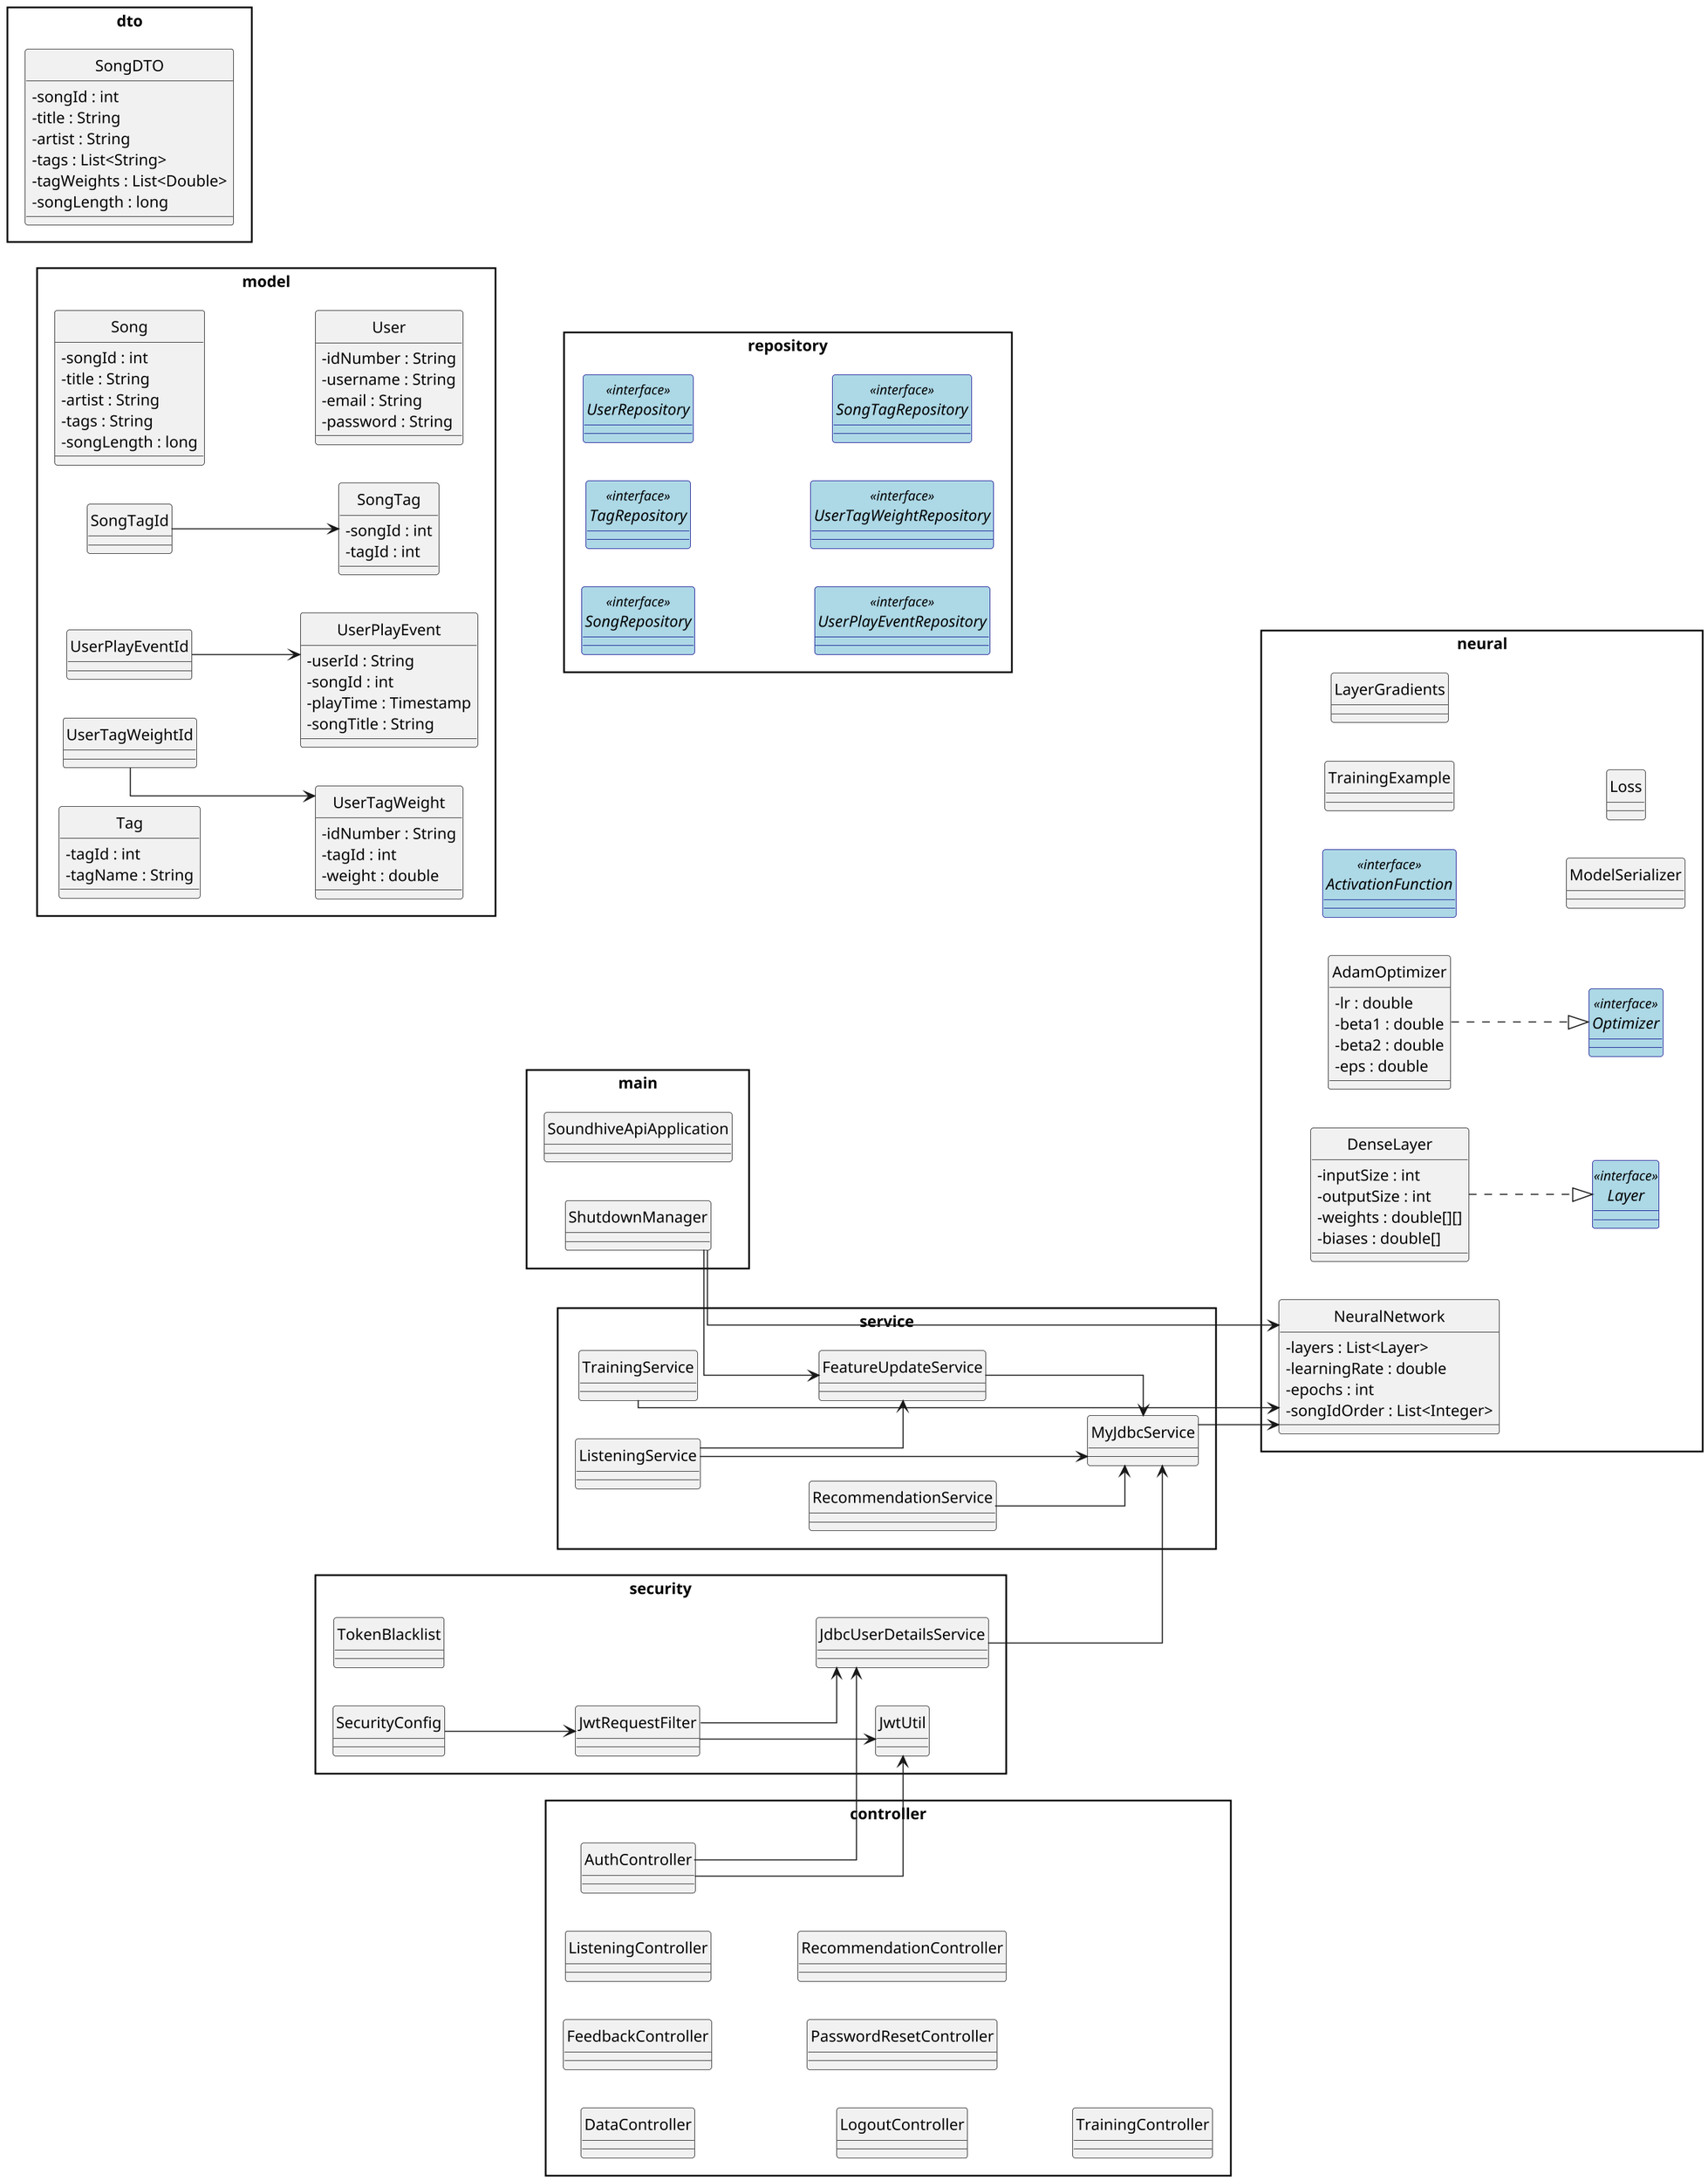 @startuml class-diagram
skinparam style strictuml
skinparam classAttributeIconSize 0
skinparam packageStyle rect
skinparam componentStyle uml2
skinparam dpi 150
skinparam shadowing false
skinparam linetype ortho
left to right direction

' Icons & Colors
skinparam class {
  BackgroundColor<<interface>> LightBlue
  BorderColor<<interface>> DarkBlue
  FontColor<<interface>> Black
  BackgroundColor<<abstract>> LightGray
  BorderColor<<abstract>> DimGray
  FontColor<<abstract>> Black
}

' ========== MODEL ==========
package "model" {
  class Song {
    - songId : int
    - title : String
    - artist : String
    - tags : String
    - songLength : long
  }

  class Tag {
    - tagId : int
    - tagName : String
  }

  class User {
    - idNumber : String
    - username : String
    - email : String
    - password : String
  }

  class UserPlayEvent {
    - userId : String
    - songId : int
    - playTime : Timestamp
    - songTitle : String
  }

  class UserTagWeight {
    - idNumber : String
    - tagId : int
    - weight : double
  }

  class SongTag {
    - songId : int
    - tagId : int
  }
  class SongTagId
  class UserPlayEventId
  class UserTagWeightId
}

' ========== DTO ==========
package "dto" {
  class SongDTO {
    - songId : int
    - title : String
    - artist : String
    - tags : List<String>
    - tagWeights : List<Double>
    - songLength : long
  }
}

' ========== NEURAL ==========
package "neural" {
  interface ActivationFunction <<interface>>
  interface Optimizer <<interface>>

  class AdamOptimizer {
    - lr : double
    - beta1 : double
    - beta2 : double
    - eps : double
  }

  class DenseLayer {
    - inputSize : int
    - outputSize : int
    - weights : double[][]
    - biases : double[]
  }

  class NeuralNetwork {
    - layers : List<Layer>
    - learningRate : double
    - epochs : int
    - songIdOrder : List<Integer>
  }

  class TrainingExample
  class LayerGradients
  class ModelSerializer
  class Loss
  interface Layer <<interface>>
}

' ========== REPOSITORY ==========
package "repository" {
  interface SongRepository <<interface>>
  interface TagRepository <<interface>>
  interface UserRepository <<interface>>
  interface UserPlayEventRepository <<interface>>
  interface UserTagWeightRepository <<interface>>
  interface SongTagRepository <<interface>>
}

' ========== SERVICE ==========
package "service" {
  class MyJdbcService
  class RecommendationService
  class FeatureUpdateService
  class TrainingService
  class ListeningService
}

' ========== SECURITY ==========
package "security" {
  class JwtRequestFilter
  class JwtUtil
  class TokenBlacklist
  class JdbcUserDetailsService
  class SecurityConfig
}

' ========== CONTROLLER ==========
package "controller" {
  class AuthController
  class DataController
  class FeedbackController
  class ListeningController
  class LogoutController
  class PasswordResetController
  class RecommendationController
  class TrainingController
}

' ========== MAIN ==========
package "main" {
  class SoundhiveApiApplication
  class ShutdownManager
}

' ========== RELATIONS ==========
AdamOptimizer ..|> Optimizer
DenseLayer ..|> Layer
SongTagId --> SongTag
UserPlayEventId --> UserPlayEvent
UserTagWeightId --> UserTagWeight
MyJdbcService --> NeuralNetwork
TrainingService --> NeuralNetwork
RecommendationService --> MyJdbcService
FeatureUpdateService --> MyJdbcService
ListeningService --> FeatureUpdateService
ListeningService --> MyJdbcService
JwtRequestFilter --> JwtUtil
JwtRequestFilter --> JdbcUserDetailsService
SecurityConfig --> JwtRequestFilter
JdbcUserDetailsService --> MyJdbcService
AuthController --> JwtUtil
AuthController --> JdbcUserDetailsService
ShutdownManager --> NeuralNetwork
ShutdownManager --> FeatureUpdateService
@enduml